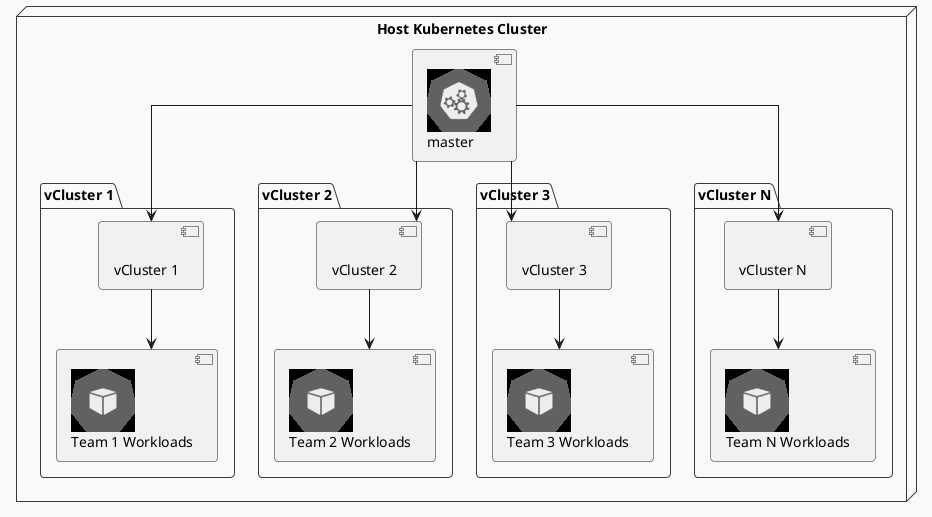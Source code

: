 @startuml
!theme mars
!include <kubernetes/k8s-sprites-unlabeled-25pct>
skinparam linetype ortho

node "Host Kubernetes Cluster" {
    component "<$master>\nmaster" as master
    package "vCluster 1" {
        component "<$k8s>\nvCluster 1" as B
        component "<$pod>\nTeam 1 Workloads" as G
        B --> G
    }
    package "vCluster 2" {
        component "<$k8s>\nvCluster 2" as C
        component "<$pod>\nTeam 2 Workloads" as H
        C --> H
    }
    package "vCluster 3" {
        component "<$k8s>\nvCluster 3" as D
        component "<$pod>\nTeam 3 Workloads" as I
        D --> I
    }
    package "vCluster N" {
        component "<$k8s>\nvCluster N" as F
        component "<$pod>\nTeam N Workloads" as J
        F --> J
    }
}

master --> B
master --> C
master --> D
master --> F
@enduml
